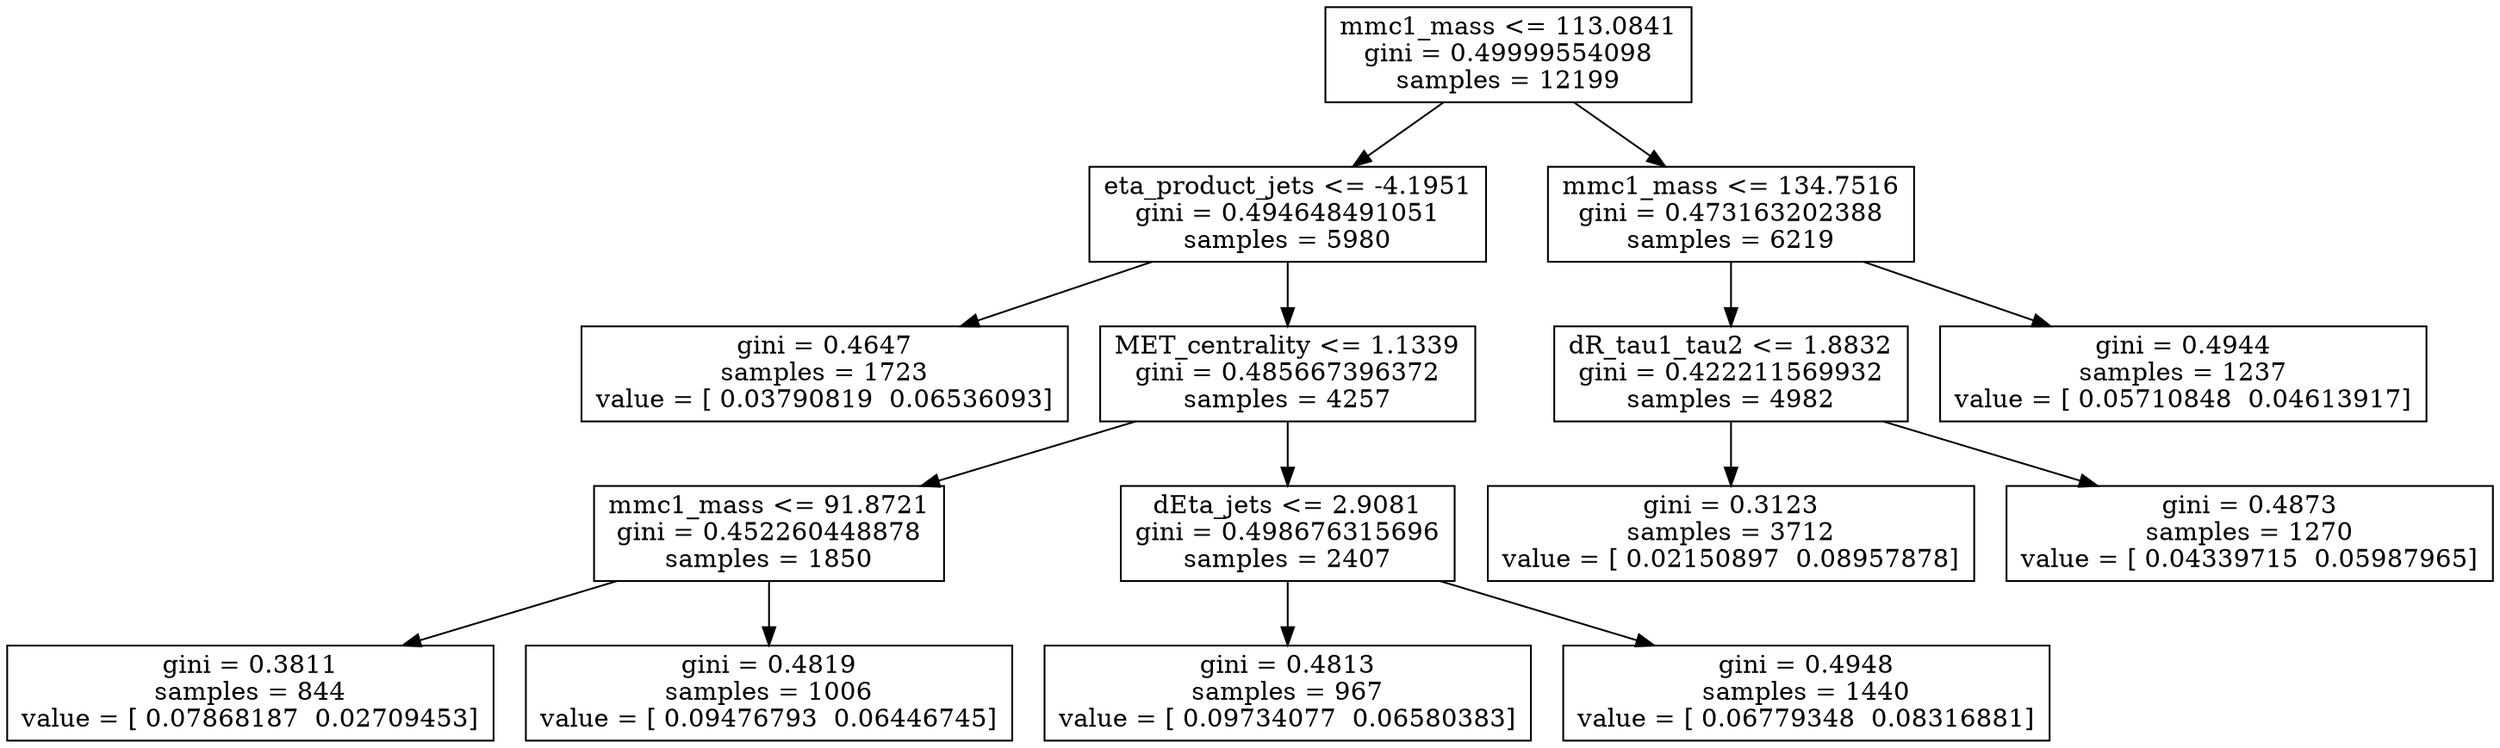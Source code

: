digraph Tree {
0 [label="mmc1_mass <= 113.0841\ngini = 0.49999554098\nsamples = 12199", shape="box"] ;
1 [label="eta_product_jets <= -4.1951\ngini = 0.494648491051\nsamples = 5980", shape="box"] ;
0 -> 1 ;
2 [label="gini = 0.4647\nsamples = 1723\nvalue = [ 0.03790819  0.06536093]", shape="box"] ;
1 -> 2 ;
3 [label="MET_centrality <= 1.1339\ngini = 0.485667396372\nsamples = 4257", shape="box"] ;
1 -> 3 ;
4 [label="mmc1_mass <= 91.8721\ngini = 0.452260448878\nsamples = 1850", shape="box"] ;
3 -> 4 ;
5 [label="gini = 0.3811\nsamples = 844\nvalue = [ 0.07868187  0.02709453]", shape="box"] ;
4 -> 5 ;
6 [label="gini = 0.4819\nsamples = 1006\nvalue = [ 0.09476793  0.06446745]", shape="box"] ;
4 -> 6 ;
7 [label="dEta_jets <= 2.9081\ngini = 0.498676315696\nsamples = 2407", shape="box"] ;
3 -> 7 ;
8 [label="gini = 0.4813\nsamples = 967\nvalue = [ 0.09734077  0.06580383]", shape="box"] ;
7 -> 8 ;
9 [label="gini = 0.4948\nsamples = 1440\nvalue = [ 0.06779348  0.08316881]", shape="box"] ;
7 -> 9 ;
10 [label="mmc1_mass <= 134.7516\ngini = 0.473163202388\nsamples = 6219", shape="box"] ;
0 -> 10 ;
11 [label="dR_tau1_tau2 <= 1.8832\ngini = 0.422211569932\nsamples = 4982", shape="box"] ;
10 -> 11 ;
12 [label="gini = 0.3123\nsamples = 3712\nvalue = [ 0.02150897  0.08957878]", shape="box"] ;
11 -> 12 ;
13 [label="gini = 0.4873\nsamples = 1270\nvalue = [ 0.04339715  0.05987965]", shape="box"] ;
11 -> 13 ;
14 [label="gini = 0.4944\nsamples = 1237\nvalue = [ 0.05710848  0.04613917]", shape="box"] ;
10 -> 14 ;
}